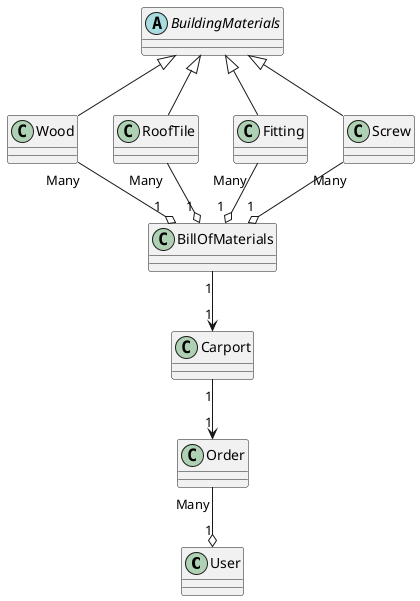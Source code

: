 @startuml
Class User


Abstract Class BuildingMaterials
Class Wood extends BuildingMaterials
Class RoofTile extends BuildingMaterials
Class Fitting extends BuildingMaterials
Class Screw extends BuildingMaterials

Class BillOfMaterials

Class Carport
Class Order

Wood "Many "--o "1 "BillOfMaterials
Fitting "Many "--o "1 " BillOfMaterials
RoofTile "Many "--o "1 " BillOfMaterials
Screw "Many "--o "1 " BillOfMaterials
BillOfMaterials "1"--> "1"Carport
Carport "1"-->"1" Order
Order "Many"--o "1"User


@enduml